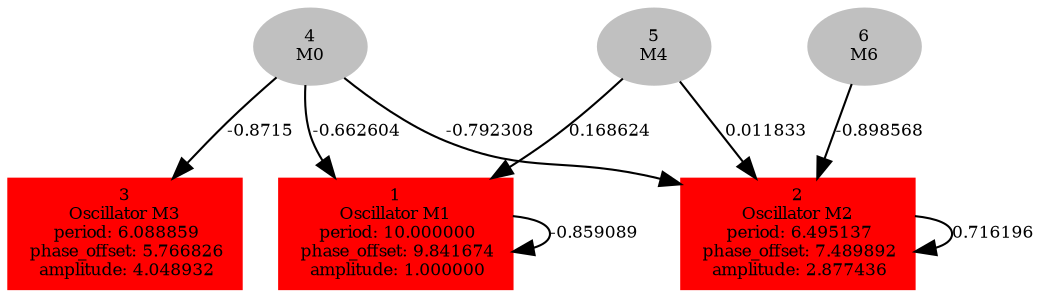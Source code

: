  digraph g{ forcelabels=true;
1 [label=<1<BR />Oscillator M1<BR /> period: 10.000000<BR /> phase_offset: 9.841674<BR /> amplitude: 1.000000>, shape=box,color=red,style=filled,fontsize=8];2 [label=<2<BR />Oscillator M2<BR /> period: 6.495137<BR /> phase_offset: 7.489892<BR /> amplitude: 2.877436>, shape=box,color=red,style=filled,fontsize=8];3 [label=<3<BR />Oscillator M3<BR /> period: 6.088859<BR /> phase_offset: 5.766826<BR /> amplitude: 4.048932>, shape=box,color=red,style=filled,fontsize=8];4[label=<4<BR/>M0>,color="grey",style=filled,fontsize=8];
5[label=<5<BR/>M4>,color="grey",style=filled,fontsize=8];
6[label=<6<BR/>M6>,color="grey",style=filled,fontsize=8];
1 -> 1[label="-0.859089 ",fontsize="8"];
2 -> 2[label="0.716196 ",fontsize="8"];
4 -> 1[label="-0.662604 ",fontsize="8"];
4 -> 2[label="-0.792308 ",fontsize="8"];
4 -> 3[label="-0.8715 ",fontsize="8"];
5 -> 1[label="0.168624 ",fontsize="8"];
5 -> 2[label="0.011833 ",fontsize="8"];
6 -> 2[label="-0.898568 ",fontsize="8"];
 }
